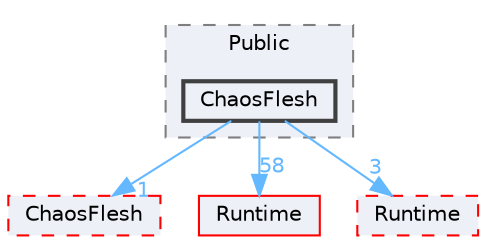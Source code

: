 digraph "ChaosFlesh"
{
 // INTERACTIVE_SVG=YES
 // LATEX_PDF_SIZE
  bgcolor="transparent";
  edge [fontname=Helvetica,fontsize=10,labelfontname=Helvetica,labelfontsize=10];
  node [fontname=Helvetica,fontsize=10,shape=box,height=0.2,width=0.4];
  compound=true
  subgraph clusterdir_c9459cdeafd629bc1f83d24dd7e2061d {
    graph [ bgcolor="#edf0f7", pencolor="grey50", label="Public", fontname=Helvetica,fontsize=10 style="filled,dashed", URL="dir_c9459cdeafd629bc1f83d24dd7e2061d.html",tooltip=""]
  dir_d8738eb2e7f04fa86830c7218d3b4820 [label="ChaosFlesh", fillcolor="#edf0f7", color="grey25", style="filled,bold", URL="dir_d8738eb2e7f04fa86830c7218d3b4820.html",tooltip=""];
  }
  dir_1df7862559c6e9e91f2a130f0ff33d91 [label="ChaosFlesh", fillcolor="#edf0f7", color="red", style="filled,dashed", URL="dir_1df7862559c6e9e91f2a130f0ff33d91.html",tooltip=""];
  dir_7536b172fbd480bfd146a1b1acd6856b [label="Runtime", fillcolor="#edf0f7", color="red", style="filled", URL="dir_7536b172fbd480bfd146a1b1acd6856b.html",tooltip=""];
  dir_a60e1ce30f7313164a0e11a69cddad56 [label="Runtime", fillcolor="#edf0f7", color="red", style="filled,dashed", URL="dir_a60e1ce30f7313164a0e11a69cddad56.html",tooltip=""];
  dir_d8738eb2e7f04fa86830c7218d3b4820->dir_1df7862559c6e9e91f2a130f0ff33d91 [headlabel="1", labeldistance=1.5 headhref="dir_000144_000141.html" href="dir_000144_000141.html" color="steelblue1" fontcolor="steelblue1"];
  dir_d8738eb2e7f04fa86830c7218d3b4820->dir_7536b172fbd480bfd146a1b1acd6856b [headlabel="58", labeldistance=1.5 headhref="dir_000144_000984.html" href="dir_000144_000984.html" color="steelblue1" fontcolor="steelblue1"];
  dir_d8738eb2e7f04fa86830c7218d3b4820->dir_a60e1ce30f7313164a0e11a69cddad56 [headlabel="3", labeldistance=1.5 headhref="dir_000144_000983.html" href="dir_000144_000983.html" color="steelblue1" fontcolor="steelblue1"];
}
